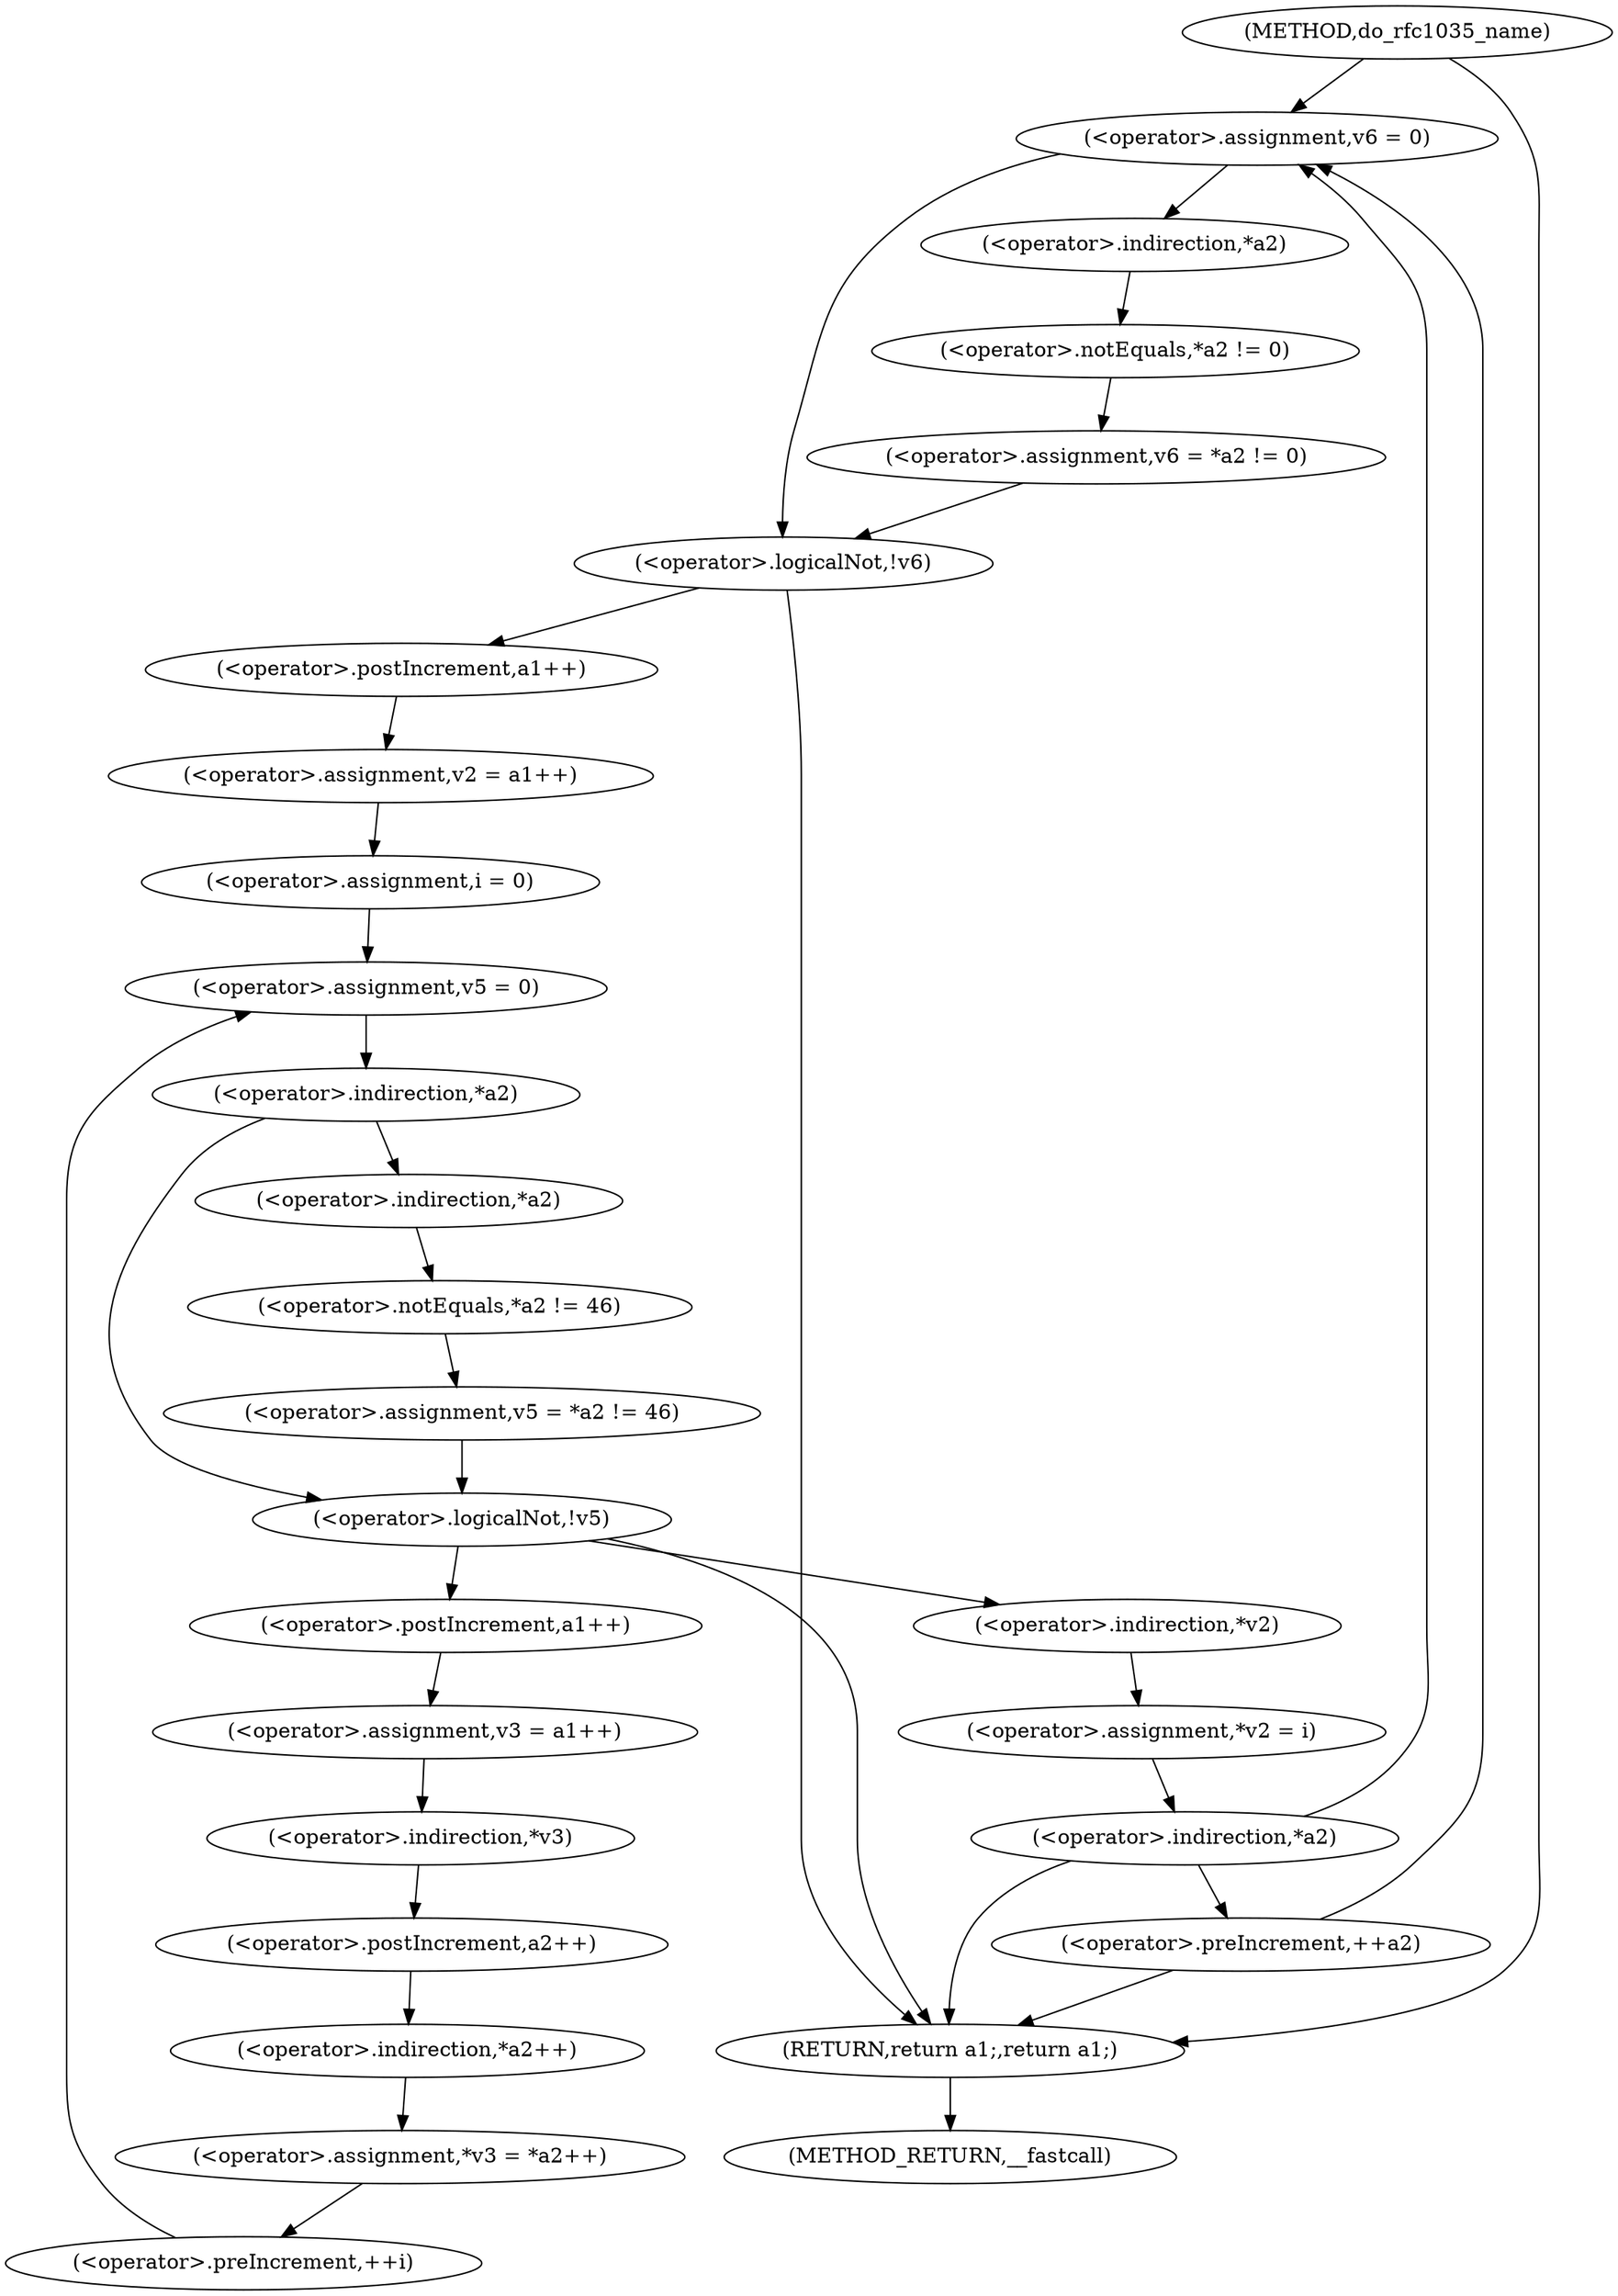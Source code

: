 digraph do_rfc1035_name {  
"1000118" [label = "(<operator>.assignment,v6 = 0)" ]
"1000123" [label = "(<operator>.assignment,v6 = *a2 != 0)" ]
"1000125" [label = "(<operator>.notEquals,*a2 != 0)" ]
"1000126" [label = "(<operator>.indirection,*a2)" ]
"1000130" [label = "(<operator>.logicalNot,!v6)" ]
"1000133" [label = "(<operator>.assignment,v2 = a1++)" ]
"1000135" [label = "(<operator>.postIncrement,a1++)" ]
"1000138" [label = "(<operator>.assignment,i = 0)" ]
"1000141" [label = "(<operator>.preIncrement,++i)" ]
"1000144" [label = "(<operator>.assignment,v5 = 0)" ]
"1000148" [label = "(<operator>.indirection,*a2)" ]
"1000150" [label = "(<operator>.assignment,v5 = *a2 != 46)" ]
"1000152" [label = "(<operator>.notEquals,*a2 != 46)" ]
"1000153" [label = "(<operator>.indirection,*a2)" ]
"1000157" [label = "(<operator>.logicalNot,!v5)" ]
"1000160" [label = "(<operator>.assignment,v3 = a1++)" ]
"1000162" [label = "(<operator>.postIncrement,a1++)" ]
"1000164" [label = "(<operator>.assignment,*v3 = *a2++)" ]
"1000165" [label = "(<operator>.indirection,*v3)" ]
"1000167" [label = "(<operator>.indirection,*a2++)" ]
"1000168" [label = "(<operator>.postIncrement,a2++)" ]
"1000170" [label = "(<operator>.assignment,*v2 = i)" ]
"1000171" [label = "(<operator>.indirection,*v2)" ]
"1000175" [label = "(<operator>.indirection,*a2)" ]
"1000177" [label = "(<operator>.preIncrement,++a2)" ]
"1000179" [label = "(RETURN,return a1;,return a1;)" ]
"1000106" [label = "(METHOD,do_rfc1035_name)" ]
"1000181" [label = "(METHOD_RETURN,__fastcall)" ]
  "1000118" -> "1000126" 
  "1000118" -> "1000130" 
  "1000123" -> "1000130" 
  "1000125" -> "1000123" 
  "1000126" -> "1000125" 
  "1000130" -> "1000179" 
  "1000130" -> "1000135" 
  "1000133" -> "1000138" 
  "1000135" -> "1000133" 
  "1000138" -> "1000144" 
  "1000141" -> "1000144" 
  "1000144" -> "1000148" 
  "1000148" -> "1000153" 
  "1000148" -> "1000157" 
  "1000150" -> "1000157" 
  "1000152" -> "1000150" 
  "1000153" -> "1000152" 
  "1000157" -> "1000171" 
  "1000157" -> "1000179" 
  "1000157" -> "1000162" 
  "1000160" -> "1000165" 
  "1000162" -> "1000160" 
  "1000164" -> "1000141" 
  "1000165" -> "1000168" 
  "1000167" -> "1000164" 
  "1000168" -> "1000167" 
  "1000170" -> "1000175" 
  "1000171" -> "1000170" 
  "1000175" -> "1000118" 
  "1000175" -> "1000179" 
  "1000175" -> "1000177" 
  "1000177" -> "1000118" 
  "1000177" -> "1000179" 
  "1000179" -> "1000181" 
  "1000106" -> "1000118" 
  "1000106" -> "1000179" 
}
